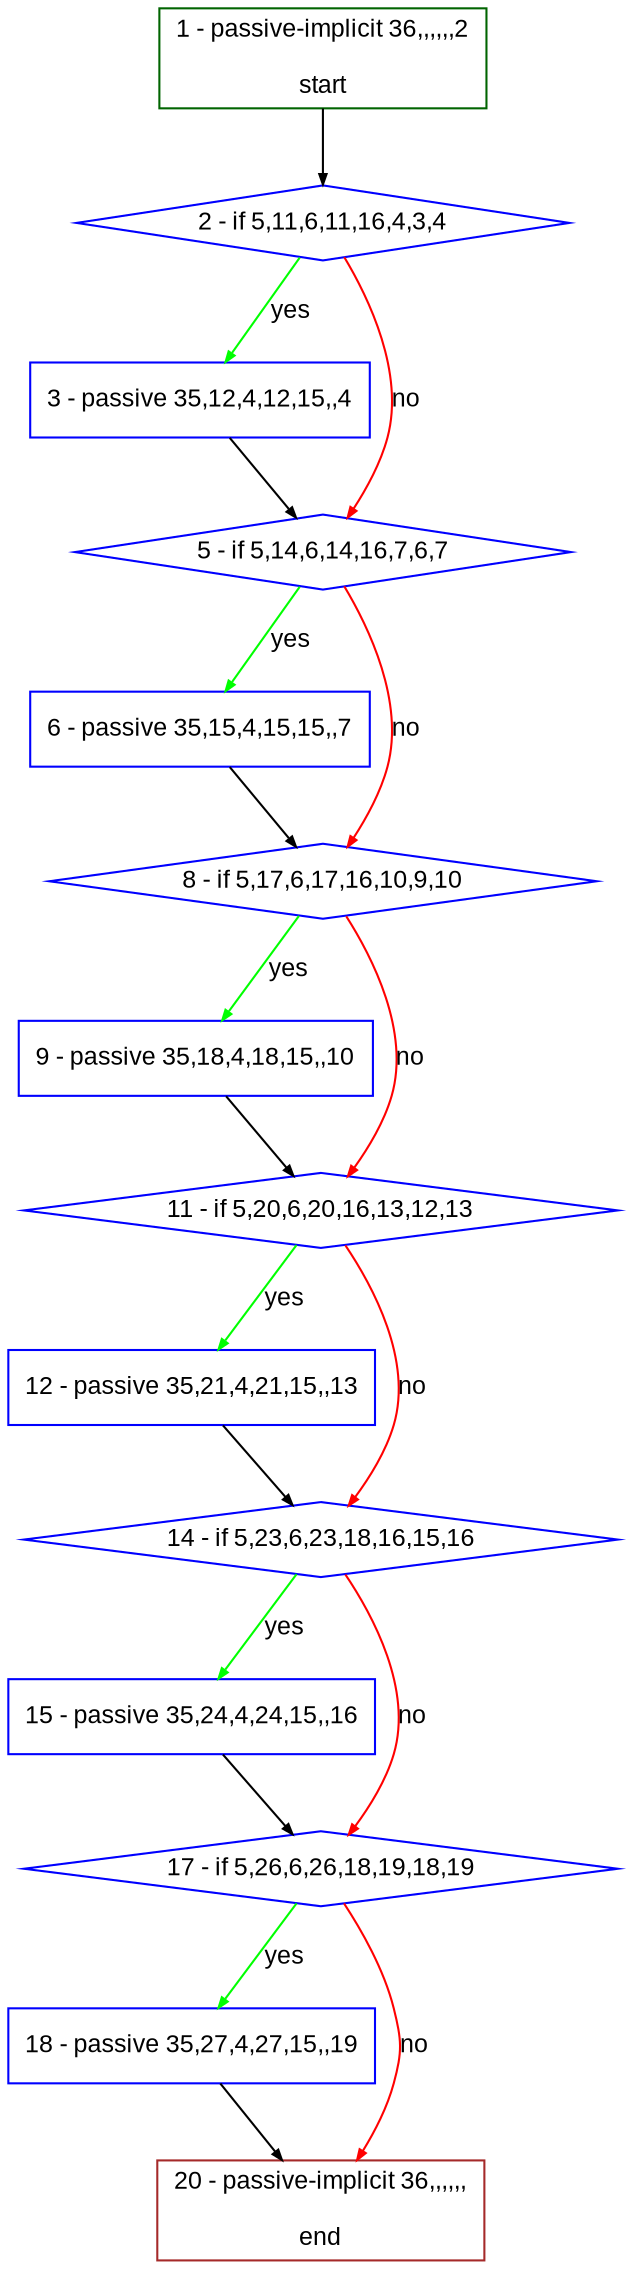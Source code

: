 digraph "" {
  graph [bgcolor="white", fillcolor="#FFFFCC", pack="true", packmode="clust", fontname="Arial", label="", fontsize="12", compound="true", style="rounded,filled"];
  node [node_initialized="no", fillcolor="white", fontname="Arial", label="", color="grey", fontsize="12", fixedsize="false", compound="true", shape="rectangle", style="filled"];
  edge [arrowtail="none", lhead="", fontcolor="black", fontname="Arial", label="", color="black", fontsize="12", arrowhead="normal", arrowsize="0.5", compound="true", ltail="", dir="forward"];
  __N1 [fillcolor="#ffffff", label="2 - if 5,11,6,11,16,4,3,4", color="#0000ff", shape="diamond", style="filled"];
  __N2 [fillcolor="#ffffff", label="1 - passive-implicit 36,,,,,,2\n\nstart", color="#006400", shape="box", style="filled"];
  __N3 [fillcolor="#ffffff", label="3 - passive 35,12,4,12,15,,4", color="#0000ff", shape="box", style="filled"];
  __N4 [fillcolor="#ffffff", label="5 - if 5,14,6,14,16,7,6,7", color="#0000ff", shape="diamond", style="filled"];
  __N5 [fillcolor="#ffffff", label="6 - passive 35,15,4,15,15,,7", color="#0000ff", shape="box", style="filled"];
  __N6 [fillcolor="#ffffff", label="8 - if 5,17,6,17,16,10,9,10", color="#0000ff", shape="diamond", style="filled"];
  __N7 [fillcolor="#ffffff", label="9 - passive 35,18,4,18,15,,10", color="#0000ff", shape="box", style="filled"];
  __N8 [fillcolor="#ffffff", label="11 - if 5,20,6,20,16,13,12,13", color="#0000ff", shape="diamond", style="filled"];
  __N9 [fillcolor="#ffffff", label="12 - passive 35,21,4,21,15,,13", color="#0000ff", shape="box", style="filled"];
  __N10 [fillcolor="#ffffff", label="14 - if 5,23,6,23,18,16,15,16", color="#0000ff", shape="diamond", style="filled"];
  __N11 [fillcolor="#ffffff", label="15 - passive 35,24,4,24,15,,16", color="#0000ff", shape="box", style="filled"];
  __N12 [fillcolor="#ffffff", label="17 - if 5,26,6,26,18,19,18,19", color="#0000ff", shape="diamond", style="filled"];
  __N13 [fillcolor="#ffffff", label="18 - passive 35,27,4,27,15,,19", color="#0000ff", shape="box", style="filled"];
  __N14 [fillcolor="#ffffff", label="20 - passive-implicit 36,,,,,,\n\nend", color="#a52a2a", shape="box", style="filled"];
  __N2 -> __N1 [arrowtail="none", color="#000000", label="", arrowhead="normal", dir="forward"];
  __N1 -> __N3 [arrowtail="none", color="#00ff00", label="yes", arrowhead="normal", dir="forward"];
  __N1 -> __N4 [arrowtail="none", color="#ff0000", label="no", arrowhead="normal", dir="forward"];
  __N3 -> __N4 [arrowtail="none", color="#000000", label="", arrowhead="normal", dir="forward"];
  __N4 -> __N5 [arrowtail="none", color="#00ff00", label="yes", arrowhead="normal", dir="forward"];
  __N4 -> __N6 [arrowtail="none", color="#ff0000", label="no", arrowhead="normal", dir="forward"];
  __N5 -> __N6 [arrowtail="none", color="#000000", label="", arrowhead="normal", dir="forward"];
  __N6 -> __N7 [arrowtail="none", color="#00ff00", label="yes", arrowhead="normal", dir="forward"];
  __N6 -> __N8 [arrowtail="none", color="#ff0000", label="no", arrowhead="normal", dir="forward"];
  __N7 -> __N8 [arrowtail="none", color="#000000", label="", arrowhead="normal", dir="forward"];
  __N8 -> __N9 [arrowtail="none", color="#00ff00", label="yes", arrowhead="normal", dir="forward"];
  __N8 -> __N10 [arrowtail="none", color="#ff0000", label="no", arrowhead="normal", dir="forward"];
  __N9 -> __N10 [arrowtail="none", color="#000000", label="", arrowhead="normal", dir="forward"];
  __N10 -> __N11 [arrowtail="none", color="#00ff00", label="yes", arrowhead="normal", dir="forward"];
  __N10 -> __N12 [arrowtail="none", color="#ff0000", label="no", arrowhead="normal", dir="forward"];
  __N11 -> __N12 [arrowtail="none", color="#000000", label="", arrowhead="normal", dir="forward"];
  __N12 -> __N13 [arrowtail="none", color="#00ff00", label="yes", arrowhead="normal", dir="forward"];
  __N12 -> __N14 [arrowtail="none", color="#ff0000", label="no", arrowhead="normal", dir="forward"];
  __N13 -> __N14 [arrowtail="none", color="#000000", label="", arrowhead="normal", dir="forward"];
}
